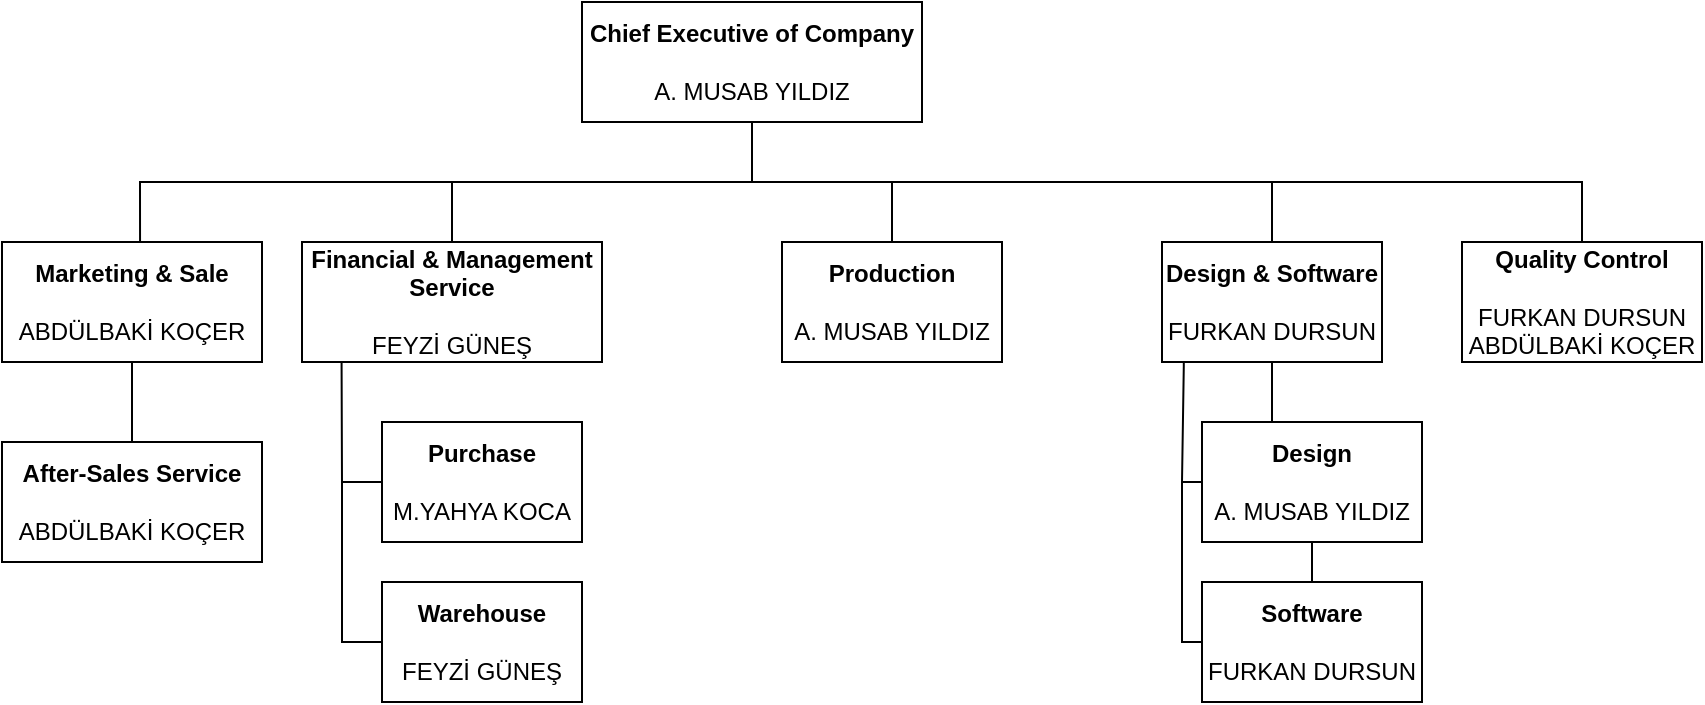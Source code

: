 <mxfile version="20.3.1" type="github">
  <diagram id="HLFMlB3nNc8Dz9PaC9jF" name="Sayfa -1">
    <mxGraphModel dx="755" dy="391" grid="1" gridSize="10" guides="1" tooltips="1" connect="1" arrows="1" fold="1" page="1" pageScale="1" pageWidth="827" pageHeight="1169" math="0" shadow="0">
      <root>
        <mxCell id="0" />
        <mxCell id="1" parent="0" />
        <mxCell id="TOt99uD3MpQIhQpLhFX5-4" style="edgeStyle=orthogonalEdgeStyle;rounded=0;orthogonalLoop=1;jettySize=auto;html=1;exitX=0.5;exitY=1;exitDx=0;exitDy=0;entryX=0.531;entryY=0.004;entryDx=0;entryDy=0;entryPerimeter=0;strokeColor=default;endArrow=baseDash;endFill=0;" edge="1" parent="1" source="TOt99uD3MpQIhQpLhFX5-1" target="TOt99uD3MpQIhQpLhFX5-2">
          <mxGeometry relative="1" as="geometry">
            <Array as="points">
              <mxPoint x="425" y="170" />
              <mxPoint x="119" y="170" />
            </Array>
          </mxGeometry>
        </mxCell>
        <mxCell id="TOt99uD3MpQIhQpLhFX5-11" style="edgeStyle=orthogonalEdgeStyle;rounded=0;orthogonalLoop=1;jettySize=auto;html=1;exitX=0.5;exitY=1;exitDx=0;exitDy=0;strokeColor=default;endArrow=baseDash;endFill=0;" edge="1" parent="1" source="TOt99uD3MpQIhQpLhFX5-1" target="TOt99uD3MpQIhQpLhFX5-5">
          <mxGeometry relative="1" as="geometry" />
        </mxCell>
        <mxCell id="TOt99uD3MpQIhQpLhFX5-14" style="edgeStyle=orthogonalEdgeStyle;rounded=0;orthogonalLoop=1;jettySize=auto;html=1;exitX=0.5;exitY=1;exitDx=0;exitDy=0;entryX=0.5;entryY=0;entryDx=0;entryDy=0;strokeColor=default;endArrow=baseDash;endFill=0;" edge="1" parent="1" source="TOt99uD3MpQIhQpLhFX5-1" target="TOt99uD3MpQIhQpLhFX5-6">
          <mxGeometry relative="1" as="geometry" />
        </mxCell>
        <mxCell id="TOt99uD3MpQIhQpLhFX5-15" style="edgeStyle=orthogonalEdgeStyle;rounded=0;orthogonalLoop=1;jettySize=auto;html=1;exitX=0.5;exitY=1;exitDx=0;exitDy=0;entryX=0.5;entryY=0;entryDx=0;entryDy=0;strokeColor=default;endArrow=baseDash;endFill=0;" edge="1" parent="1" source="TOt99uD3MpQIhQpLhFX5-1" target="TOt99uD3MpQIhQpLhFX5-8">
          <mxGeometry relative="1" as="geometry" />
        </mxCell>
        <mxCell id="TOt99uD3MpQIhQpLhFX5-17" style="edgeStyle=orthogonalEdgeStyle;rounded=0;orthogonalLoop=1;jettySize=auto;html=1;exitX=0.5;exitY=1;exitDx=0;exitDy=0;entryX=0.5;entryY=0;entryDx=0;entryDy=0;strokeColor=default;endArrow=baseDash;endFill=0;" edge="1" parent="1" source="TOt99uD3MpQIhQpLhFX5-1" target="TOt99uD3MpQIhQpLhFX5-16">
          <mxGeometry relative="1" as="geometry" />
        </mxCell>
        <mxCell id="TOt99uD3MpQIhQpLhFX5-1" value="&lt;b&gt;Chief Executive of Company&lt;/b&gt;&lt;br&gt;&lt;br&gt;A. MUSAB YILDIZ" style="rounded=0;whiteSpace=wrap;html=1;" vertex="1" parent="1">
          <mxGeometry x="340" y="80" width="170" height="60" as="geometry" />
        </mxCell>
        <mxCell id="TOt99uD3MpQIhQpLhFX5-24" style="edgeStyle=orthogonalEdgeStyle;rounded=0;orthogonalLoop=1;jettySize=auto;html=1;entryX=0.5;entryY=0;entryDx=0;entryDy=0;strokeColor=default;endArrow=baseDash;endFill=0;" edge="1" parent="1" source="TOt99uD3MpQIhQpLhFX5-2" target="TOt99uD3MpQIhQpLhFX5-23">
          <mxGeometry relative="1" as="geometry" />
        </mxCell>
        <mxCell id="TOt99uD3MpQIhQpLhFX5-2" value="&lt;b&gt;Marketing &amp;amp; Sale&lt;/b&gt;&lt;br&gt;&lt;br&gt;ABDÜLBAKİ KOÇER" style="rounded=0;whiteSpace=wrap;html=1;" vertex="1" parent="1">
          <mxGeometry x="50" y="200" width="130" height="60" as="geometry" />
        </mxCell>
        <mxCell id="TOt99uD3MpQIhQpLhFX5-26" style="edgeStyle=orthogonalEdgeStyle;rounded=0;orthogonalLoop=1;jettySize=auto;html=1;exitX=0.132;exitY=1.003;exitDx=0;exitDy=0;strokeColor=default;endArrow=baseDash;endFill=0;entryX=0;entryY=0.5;entryDx=0;entryDy=0;exitPerimeter=0;" edge="1" parent="1" source="TOt99uD3MpQIhQpLhFX5-5" target="TOt99uD3MpQIhQpLhFX5-25">
          <mxGeometry relative="1" as="geometry">
            <mxPoint x="220" y="270" as="targetPoint" />
            <Array as="points">
              <mxPoint x="220" y="263" />
              <mxPoint x="220" y="320" />
            </Array>
          </mxGeometry>
        </mxCell>
        <mxCell id="TOt99uD3MpQIhQpLhFX5-5" value="&lt;b&gt;Financial &amp;amp; Management Service&lt;/b&gt;&lt;br&gt;&lt;br&gt;FEYZİ GÜNEŞ" style="rounded=0;whiteSpace=wrap;html=1;" vertex="1" parent="1">
          <mxGeometry x="200" y="200" width="150" height="60" as="geometry" />
        </mxCell>
        <mxCell id="TOt99uD3MpQIhQpLhFX5-6" value="&lt;b&gt;Production&lt;/b&gt;&lt;br&gt;&lt;br&gt;A. MUSAB YILDIZ" style="rounded=0;whiteSpace=wrap;html=1;" vertex="1" parent="1">
          <mxGeometry x="440" y="200" width="110" height="60" as="geometry" />
        </mxCell>
        <mxCell id="TOt99uD3MpQIhQpLhFX5-21" style="edgeStyle=orthogonalEdgeStyle;rounded=0;orthogonalLoop=1;jettySize=auto;html=1;entryX=0;entryY=0.5;entryDx=0;entryDy=0;strokeColor=default;endArrow=baseDash;endFill=0;" edge="1" parent="1" target="TOt99uD3MpQIhQpLhFX5-20">
          <mxGeometry relative="1" as="geometry">
            <mxPoint x="640" y="320" as="sourcePoint" />
            <Array as="points">
              <mxPoint x="640" y="330" />
              <mxPoint x="640" y="400" />
            </Array>
          </mxGeometry>
        </mxCell>
        <mxCell id="TOt99uD3MpQIhQpLhFX5-22" style="edgeStyle=orthogonalEdgeStyle;rounded=0;orthogonalLoop=1;jettySize=auto;html=1;exitX=0.099;exitY=0.987;exitDx=0;exitDy=0;entryX=0;entryY=0.5;entryDx=0;entryDy=0;strokeColor=default;endArrow=baseDash;endFill=0;exitPerimeter=0;" edge="1" parent="1" source="TOt99uD3MpQIhQpLhFX5-8" target="TOt99uD3MpQIhQpLhFX5-18">
          <mxGeometry relative="1" as="geometry">
            <Array as="points">
              <mxPoint x="641" y="262" />
              <mxPoint x="640" y="262" />
              <mxPoint x="640" y="320" />
            </Array>
          </mxGeometry>
        </mxCell>
        <mxCell id="TOt99uD3MpQIhQpLhFX5-29" value="" style="edgeStyle=orthogonalEdgeStyle;rounded=0;orthogonalLoop=1;jettySize=auto;html=1;strokeColor=default;endArrow=baseDash;endFill=0;" edge="1" parent="1" source="TOt99uD3MpQIhQpLhFX5-8" target="TOt99uD3MpQIhQpLhFX5-20">
          <mxGeometry relative="1" as="geometry" />
        </mxCell>
        <mxCell id="TOt99uD3MpQIhQpLhFX5-8" value="&lt;b&gt;Design &amp;amp; Software&lt;/b&gt;&lt;br&gt;&lt;br&gt;FURKAN DURSUN" style="rounded=0;whiteSpace=wrap;html=1;" vertex="1" parent="1">
          <mxGeometry x="630" y="200" width="110" height="60" as="geometry" />
        </mxCell>
        <mxCell id="TOt99uD3MpQIhQpLhFX5-16" value="&lt;b&gt;Quality Control&lt;/b&gt;&lt;br&gt;&lt;br&gt;FURKAN DURSUN&lt;br&gt;ABDÜLBAKİ KOÇER" style="rounded=0;whiteSpace=wrap;html=1;" vertex="1" parent="1">
          <mxGeometry x="780" y="200" width="120" height="60" as="geometry" />
        </mxCell>
        <mxCell id="TOt99uD3MpQIhQpLhFX5-18" value="&lt;b&gt;Design&lt;/b&gt;&lt;br&gt;&lt;br&gt;A. MUSAB YILDIZ" style="rounded=0;whiteSpace=wrap;html=1;" vertex="1" parent="1">
          <mxGeometry x="650" y="290" width="110" height="60" as="geometry" />
        </mxCell>
        <mxCell id="TOt99uD3MpQIhQpLhFX5-20" value="&lt;b&gt;Software&lt;/b&gt;&lt;br&gt;&lt;br&gt;FURKAN DURSUN" style="rounded=0;whiteSpace=wrap;html=1;" vertex="1" parent="1">
          <mxGeometry x="650" y="370" width="110" height="60" as="geometry" />
        </mxCell>
        <mxCell id="TOt99uD3MpQIhQpLhFX5-23" value="&lt;b&gt;After-Sales Service&lt;/b&gt;&lt;br&gt;&lt;br&gt;ABDÜLBAKİ KOÇER" style="rounded=0;whiteSpace=wrap;html=1;" vertex="1" parent="1">
          <mxGeometry x="50" y="300" width="130" height="60" as="geometry" />
        </mxCell>
        <mxCell id="TOt99uD3MpQIhQpLhFX5-25" value="&lt;b&gt;Purchase&lt;/b&gt;&lt;br&gt;&lt;br&gt;M.YAHYA KOCA" style="rounded=0;whiteSpace=wrap;html=1;" vertex="1" parent="1">
          <mxGeometry x="240" y="290" width="100" height="60" as="geometry" />
        </mxCell>
        <mxCell id="TOt99uD3MpQIhQpLhFX5-27" value="&lt;b&gt;Warehouse&lt;/b&gt;&lt;br&gt;&lt;br&gt;FEYZİ GÜNEŞ" style="rounded=0;whiteSpace=wrap;html=1;" vertex="1" parent="1">
          <mxGeometry x="240" y="370" width="100" height="60" as="geometry" />
        </mxCell>
        <mxCell id="TOt99uD3MpQIhQpLhFX5-28" style="edgeStyle=orthogonalEdgeStyle;rounded=0;orthogonalLoop=1;jettySize=auto;html=1;strokeColor=default;endArrow=baseDash;endFill=0;" edge="1" parent="1">
          <mxGeometry relative="1" as="geometry">
            <mxPoint x="240" y="400" as="targetPoint" />
            <mxPoint x="220" y="320" as="sourcePoint" />
            <Array as="points">
              <mxPoint x="220" y="400" />
            </Array>
          </mxGeometry>
        </mxCell>
      </root>
    </mxGraphModel>
  </diagram>
</mxfile>
